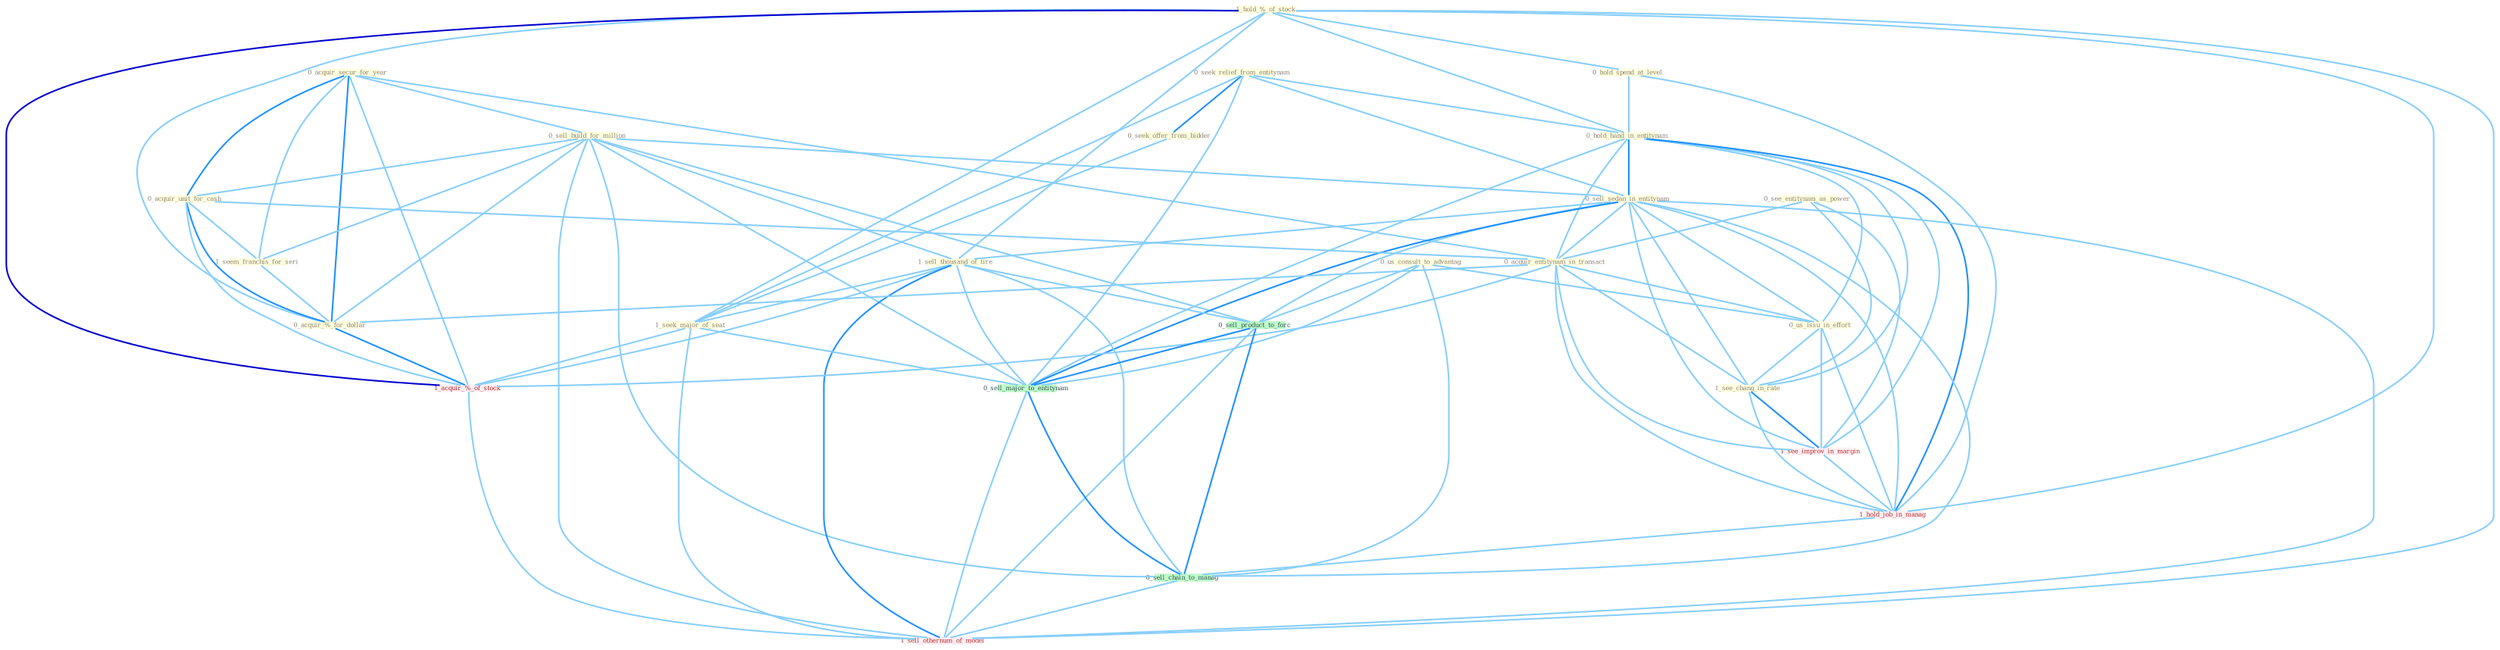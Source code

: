 Graph G{ 
    node
    [shape=polygon,style=filled,width=.5,height=.06,color="#BDFCC9",fixedsize=true,fontsize=4,
    fontcolor="#2f4f4f"];
    {node
    [color="#ffffe0", fontcolor="#8b7d6b"] "0_acquir_secur_for_year " "1_hold_%_of_stock " "0_see_entitynam_as_power " "0_sell_build_for_million " "0_us_consult_to_advantag " "0_seek_relief_from_entitynam " "0_hold_spend_at_level " "0_hold_hand_in_entitynam " "0_sell_sedan_in_entitynam " "0_acquir_unit_for_cash " "1_sell_thousand_of_tire " "0_seek_offer_from_bidder " "1_seem_franchis_for_seri " "0_acquir_entitynam_in_transact " "0_us_issu_in_effort " "1_see_chang_in_rate " "0_acquir_%_for_dollar " "1_seek_major_of_seat "}
{node [color="#fff0f5", fontcolor="#b22222"] "1_see_improv_in_margin " "1_acquir_%_of_stock " "1_hold_job_in_manag " "1_sell_othernum_of_model "}
edge [color="#B0E2FF"];

	"0_acquir_secur_for_year " -- "0_sell_build_for_million " [w="1", color="#87cefa" ];
	"0_acquir_secur_for_year " -- "0_acquir_unit_for_cash " [w="2", color="#1e90ff" , len=0.8];
	"0_acquir_secur_for_year " -- "1_seem_franchis_for_seri " [w="1", color="#87cefa" ];
	"0_acquir_secur_for_year " -- "0_acquir_entitynam_in_transact " [w="1", color="#87cefa" ];
	"0_acquir_secur_for_year " -- "0_acquir_%_for_dollar " [w="2", color="#1e90ff" , len=0.8];
	"0_acquir_secur_for_year " -- "1_acquir_%_of_stock " [w="1", color="#87cefa" ];
	"1_hold_%_of_stock " -- "0_hold_spend_at_level " [w="1", color="#87cefa" ];
	"1_hold_%_of_stock " -- "0_hold_hand_in_entitynam " [w="1", color="#87cefa" ];
	"1_hold_%_of_stock " -- "1_sell_thousand_of_tire " [w="1", color="#87cefa" ];
	"1_hold_%_of_stock " -- "0_acquir_%_for_dollar " [w="1", color="#87cefa" ];
	"1_hold_%_of_stock " -- "1_seek_major_of_seat " [w="1", color="#87cefa" ];
	"1_hold_%_of_stock " -- "1_acquir_%_of_stock " [w="3", color="#0000cd" , len=0.6];
	"1_hold_%_of_stock " -- "1_hold_job_in_manag " [w="1", color="#87cefa" ];
	"1_hold_%_of_stock " -- "1_sell_othernum_of_model " [w="1", color="#87cefa" ];
	"0_see_entitynam_as_power " -- "0_acquir_entitynam_in_transact " [w="1", color="#87cefa" ];
	"0_see_entitynam_as_power " -- "1_see_chang_in_rate " [w="1", color="#87cefa" ];
	"0_see_entitynam_as_power " -- "1_see_improv_in_margin " [w="1", color="#87cefa" ];
	"0_sell_build_for_million " -- "0_sell_sedan_in_entitynam " [w="1", color="#87cefa" ];
	"0_sell_build_for_million " -- "0_acquir_unit_for_cash " [w="1", color="#87cefa" ];
	"0_sell_build_for_million " -- "1_sell_thousand_of_tire " [w="1", color="#87cefa" ];
	"0_sell_build_for_million " -- "1_seem_franchis_for_seri " [w="1", color="#87cefa" ];
	"0_sell_build_for_million " -- "0_acquir_%_for_dollar " [w="1", color="#87cefa" ];
	"0_sell_build_for_million " -- "0_sell_product_to_forc " [w="1", color="#87cefa" ];
	"0_sell_build_for_million " -- "0_sell_major_to_entitynam " [w="1", color="#87cefa" ];
	"0_sell_build_for_million " -- "0_sell_chain_to_manag " [w="1", color="#87cefa" ];
	"0_sell_build_for_million " -- "1_sell_othernum_of_model " [w="1", color="#87cefa" ];
	"0_us_consult_to_advantag " -- "0_us_issu_in_effort " [w="1", color="#87cefa" ];
	"0_us_consult_to_advantag " -- "0_sell_product_to_forc " [w="1", color="#87cefa" ];
	"0_us_consult_to_advantag " -- "0_sell_major_to_entitynam " [w="1", color="#87cefa" ];
	"0_us_consult_to_advantag " -- "0_sell_chain_to_manag " [w="1", color="#87cefa" ];
	"0_seek_relief_from_entitynam " -- "0_hold_hand_in_entitynam " [w="1", color="#87cefa" ];
	"0_seek_relief_from_entitynam " -- "0_sell_sedan_in_entitynam " [w="1", color="#87cefa" ];
	"0_seek_relief_from_entitynam " -- "0_seek_offer_from_bidder " [w="2", color="#1e90ff" , len=0.8];
	"0_seek_relief_from_entitynam " -- "1_seek_major_of_seat " [w="1", color="#87cefa" ];
	"0_seek_relief_from_entitynam " -- "0_sell_major_to_entitynam " [w="1", color="#87cefa" ];
	"0_hold_spend_at_level " -- "0_hold_hand_in_entitynam " [w="1", color="#87cefa" ];
	"0_hold_spend_at_level " -- "1_hold_job_in_manag " [w="1", color="#87cefa" ];
	"0_hold_hand_in_entitynam " -- "0_sell_sedan_in_entitynam " [w="2", color="#1e90ff" , len=0.8];
	"0_hold_hand_in_entitynam " -- "0_acquir_entitynam_in_transact " [w="1", color="#87cefa" ];
	"0_hold_hand_in_entitynam " -- "0_us_issu_in_effort " [w="1", color="#87cefa" ];
	"0_hold_hand_in_entitynam " -- "1_see_chang_in_rate " [w="1", color="#87cefa" ];
	"0_hold_hand_in_entitynam " -- "1_see_improv_in_margin " [w="1", color="#87cefa" ];
	"0_hold_hand_in_entitynam " -- "1_hold_job_in_manag " [w="2", color="#1e90ff" , len=0.8];
	"0_hold_hand_in_entitynam " -- "0_sell_major_to_entitynam " [w="1", color="#87cefa" ];
	"0_sell_sedan_in_entitynam " -- "1_sell_thousand_of_tire " [w="1", color="#87cefa" ];
	"0_sell_sedan_in_entitynam " -- "0_acquir_entitynam_in_transact " [w="1", color="#87cefa" ];
	"0_sell_sedan_in_entitynam " -- "0_us_issu_in_effort " [w="1", color="#87cefa" ];
	"0_sell_sedan_in_entitynam " -- "1_see_chang_in_rate " [w="1", color="#87cefa" ];
	"0_sell_sedan_in_entitynam " -- "1_see_improv_in_margin " [w="1", color="#87cefa" ];
	"0_sell_sedan_in_entitynam " -- "1_hold_job_in_manag " [w="1", color="#87cefa" ];
	"0_sell_sedan_in_entitynam " -- "0_sell_product_to_forc " [w="1", color="#87cefa" ];
	"0_sell_sedan_in_entitynam " -- "0_sell_major_to_entitynam " [w="2", color="#1e90ff" , len=0.8];
	"0_sell_sedan_in_entitynam " -- "0_sell_chain_to_manag " [w="1", color="#87cefa" ];
	"0_sell_sedan_in_entitynam " -- "1_sell_othernum_of_model " [w="1", color="#87cefa" ];
	"0_acquir_unit_for_cash " -- "1_seem_franchis_for_seri " [w="1", color="#87cefa" ];
	"0_acquir_unit_for_cash " -- "0_acquir_entitynam_in_transact " [w="1", color="#87cefa" ];
	"0_acquir_unit_for_cash " -- "0_acquir_%_for_dollar " [w="2", color="#1e90ff" , len=0.8];
	"0_acquir_unit_for_cash " -- "1_acquir_%_of_stock " [w="1", color="#87cefa" ];
	"1_sell_thousand_of_tire " -- "1_seek_major_of_seat " [w="1", color="#87cefa" ];
	"1_sell_thousand_of_tire " -- "1_acquir_%_of_stock " [w="1", color="#87cefa" ];
	"1_sell_thousand_of_tire " -- "0_sell_product_to_forc " [w="1", color="#87cefa" ];
	"1_sell_thousand_of_tire " -- "0_sell_major_to_entitynam " [w="1", color="#87cefa" ];
	"1_sell_thousand_of_tire " -- "0_sell_chain_to_manag " [w="1", color="#87cefa" ];
	"1_sell_thousand_of_tire " -- "1_sell_othernum_of_model " [w="2", color="#1e90ff" , len=0.8];
	"0_seek_offer_from_bidder " -- "1_seek_major_of_seat " [w="1", color="#87cefa" ];
	"1_seem_franchis_for_seri " -- "0_acquir_%_for_dollar " [w="1", color="#87cefa" ];
	"0_acquir_entitynam_in_transact " -- "0_us_issu_in_effort " [w="1", color="#87cefa" ];
	"0_acquir_entitynam_in_transact " -- "1_see_chang_in_rate " [w="1", color="#87cefa" ];
	"0_acquir_entitynam_in_transact " -- "0_acquir_%_for_dollar " [w="1", color="#87cefa" ];
	"0_acquir_entitynam_in_transact " -- "1_see_improv_in_margin " [w="1", color="#87cefa" ];
	"0_acquir_entitynam_in_transact " -- "1_acquir_%_of_stock " [w="1", color="#87cefa" ];
	"0_acquir_entitynam_in_transact " -- "1_hold_job_in_manag " [w="1", color="#87cefa" ];
	"0_us_issu_in_effort " -- "1_see_chang_in_rate " [w="1", color="#87cefa" ];
	"0_us_issu_in_effort " -- "1_see_improv_in_margin " [w="1", color="#87cefa" ];
	"0_us_issu_in_effort " -- "1_hold_job_in_manag " [w="1", color="#87cefa" ];
	"1_see_chang_in_rate " -- "1_see_improv_in_margin " [w="2", color="#1e90ff" , len=0.8];
	"1_see_chang_in_rate " -- "1_hold_job_in_manag " [w="1", color="#87cefa" ];
	"0_acquir_%_for_dollar " -- "1_acquir_%_of_stock " [w="2", color="#1e90ff" , len=0.8];
	"1_seek_major_of_seat " -- "1_acquir_%_of_stock " [w="1", color="#87cefa" ];
	"1_seek_major_of_seat " -- "0_sell_major_to_entitynam " [w="1", color="#87cefa" ];
	"1_seek_major_of_seat " -- "1_sell_othernum_of_model " [w="1", color="#87cefa" ];
	"1_see_improv_in_margin " -- "1_hold_job_in_manag " [w="1", color="#87cefa" ];
	"1_acquir_%_of_stock " -- "1_sell_othernum_of_model " [w="1", color="#87cefa" ];
	"1_hold_job_in_manag " -- "0_sell_chain_to_manag " [w="1", color="#87cefa" ];
	"0_sell_product_to_forc " -- "0_sell_major_to_entitynam " [w="2", color="#1e90ff" , len=0.8];
	"0_sell_product_to_forc " -- "0_sell_chain_to_manag " [w="2", color="#1e90ff" , len=0.8];
	"0_sell_product_to_forc " -- "1_sell_othernum_of_model " [w="1", color="#87cefa" ];
	"0_sell_major_to_entitynam " -- "0_sell_chain_to_manag " [w="2", color="#1e90ff" , len=0.8];
	"0_sell_major_to_entitynam " -- "1_sell_othernum_of_model " [w="1", color="#87cefa" ];
	"0_sell_chain_to_manag " -- "1_sell_othernum_of_model " [w="1", color="#87cefa" ];
}